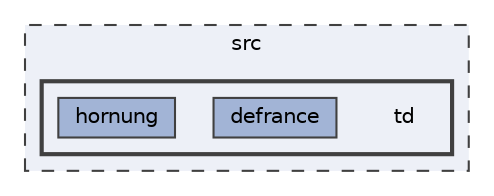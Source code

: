 digraph "D:/Github/Cergy-Meteo/src/td"
{
 // LATEX_PDF_SIZE
  bgcolor="transparent";
  edge [fontname=Helvetica,fontsize=10,labelfontname=Helvetica,labelfontsize=10];
  node [fontname=Helvetica,fontsize=10,shape=box,height=0.2,width=0.4];
  compound=true
  subgraph clusterdir_68267d1309a1af8e8297ef4c3efbcdba {
    graph [ bgcolor="#edf0f7", pencolor="grey25", label="src", fontname=Helvetica,fontsize=10 style="filled,dashed", URL="dir_68267d1309a1af8e8297ef4c3efbcdba.html",tooltip=""]
  subgraph clusterdir_81838c1b0795aaed2140cb6d61fa63f1 {
    graph [ bgcolor="#edf0f7", pencolor="grey25", label="", fontname=Helvetica,fontsize=10 style="filled,bold", URL="dir_81838c1b0795aaed2140cb6d61fa63f1.html",tooltip=""]
    dir_81838c1b0795aaed2140cb6d61fa63f1 [shape=plaintext, label="td"];
  dir_ba3fa9b451ca69914a5472f502906858 [label="defrance", fillcolor="#a2b4d6", color="grey25", style="filled", URL="dir_ba3fa9b451ca69914a5472f502906858.html",tooltip=""];
  dir_bac479c48585244e7fa91e7468e5a0ee [label="hornung", fillcolor="#a2b4d6", color="grey25", style="filled", URL="dir_bac479c48585244e7fa91e7468e5a0ee.html",tooltip=""];
  }
  }
}
